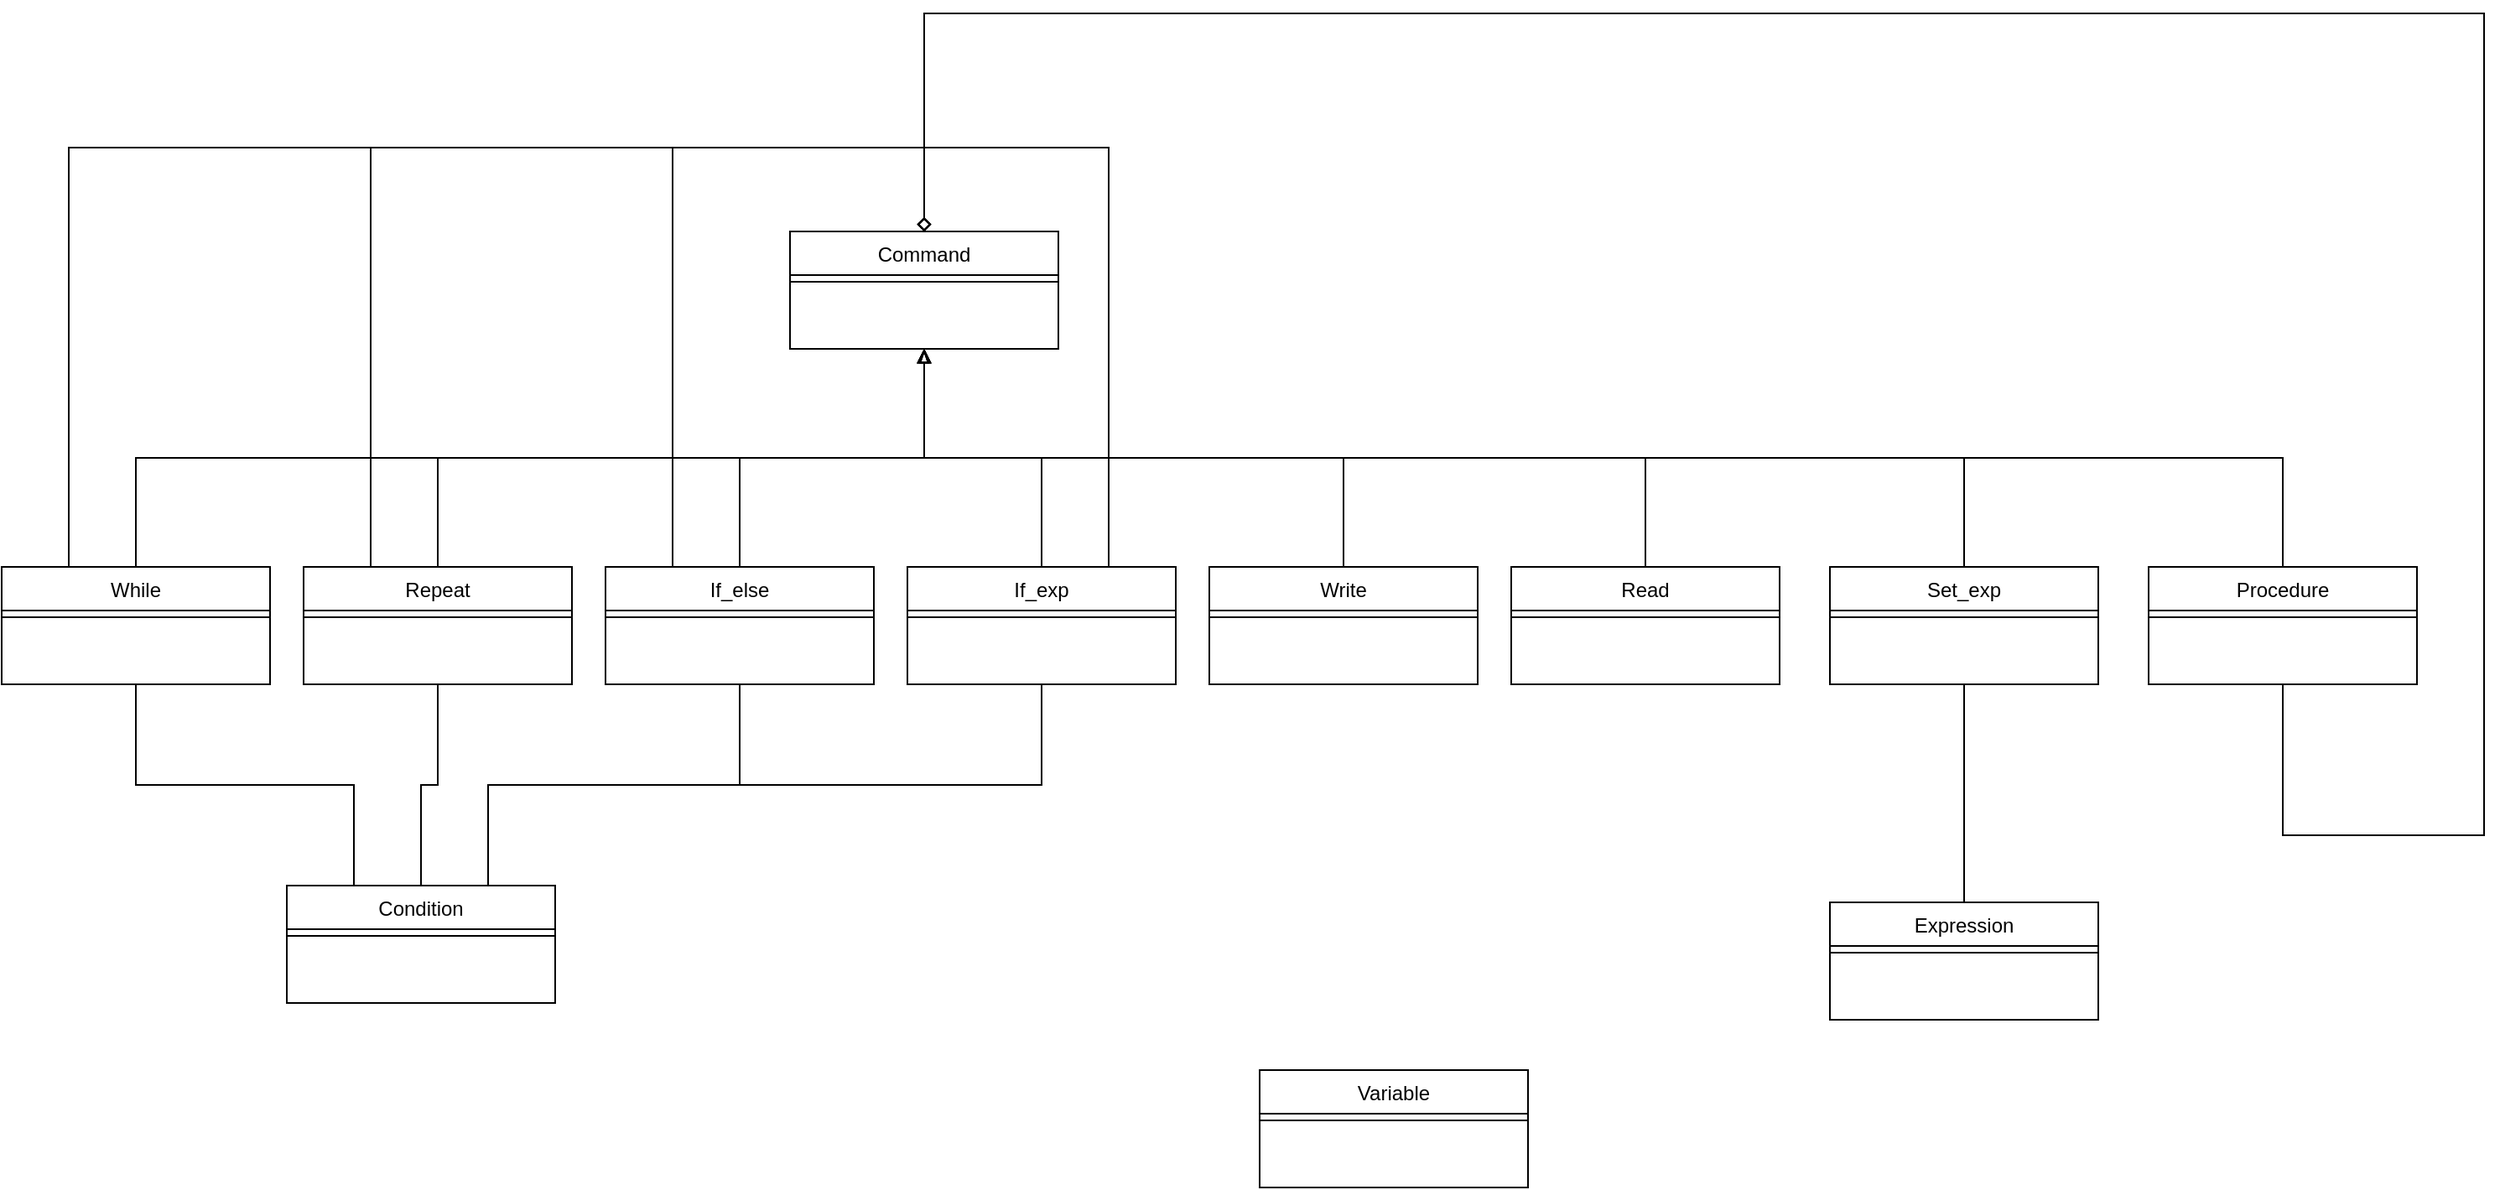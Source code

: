 <mxfile version="20.5.3" type="device"><diagram id="C5RBs43oDa-KdzZeNtuy" name="Page-1"><mxGraphModel dx="1497" dy="876" grid="1" gridSize="10" guides="1" tooltips="1" connect="1" arrows="1" fold="1" page="1" pageScale="1" pageWidth="827" pageHeight="1169" math="0" shadow="0"><root><mxCell id="WIyWlLk6GJQsqaUBKTNV-0"/><mxCell id="WIyWlLk6GJQsqaUBKTNV-1" parent="WIyWlLk6GJQsqaUBKTNV-0"/><mxCell id="zkfFHV4jXpPFQw0GAbJ--6" value="Variable" style="swimlane;fontStyle=0;align=center;verticalAlign=top;childLayout=stackLayout;horizontal=1;startSize=26;horizontalStack=0;resizeParent=1;resizeLast=0;collapsible=1;marginBottom=0;rounded=0;shadow=0;strokeWidth=1;" parent="WIyWlLk6GJQsqaUBKTNV-1" vertex="1"><mxGeometry x="790" y="1030" width="160" height="70" as="geometry"><mxRectangle x="130" y="380" width="160" height="26" as="alternateBounds"/></mxGeometry></mxCell><mxCell id="zkfFHV4jXpPFQw0GAbJ--9" value="" style="line;html=1;strokeWidth=1;align=left;verticalAlign=middle;spacingTop=-1;spacingLeft=3;spacingRight=3;rotatable=0;labelPosition=right;points=[];portConstraint=eastwest;" parent="zkfFHV4jXpPFQw0GAbJ--6" vertex="1"><mxGeometry y="26" width="160" height="8" as="geometry"/></mxCell><mxCell id="hHVVCHuiU2aX3ZDnBt28-47" style="edgeStyle=orthogonalEdgeStyle;rounded=0;orthogonalLoop=1;jettySize=auto;html=1;exitX=0.5;exitY=0;exitDx=0;exitDy=0;endArrow=none;endFill=0;" edge="1" parent="WIyWlLk6GJQsqaUBKTNV-1" source="hHVVCHuiU2aX3ZDnBt28-0" target="hHVVCHuiU2aX3ZDnBt28-12"><mxGeometry relative="1" as="geometry"/></mxCell><mxCell id="hHVVCHuiU2aX3ZDnBt28-49" style="edgeStyle=orthogonalEdgeStyle;rounded=0;orthogonalLoop=1;jettySize=auto;html=1;exitX=0.25;exitY=0;exitDx=0;exitDy=0;endArrow=none;endFill=0;" edge="1" parent="WIyWlLk6GJQsqaUBKTNV-1" source="hHVVCHuiU2aX3ZDnBt28-0" target="hHVVCHuiU2aX3ZDnBt28-14"><mxGeometry relative="1" as="geometry"/></mxCell><mxCell id="hHVVCHuiU2aX3ZDnBt28-50" style="edgeStyle=orthogonalEdgeStyle;rounded=0;orthogonalLoop=1;jettySize=auto;html=1;exitX=0.75;exitY=0;exitDx=0;exitDy=0;endArrow=none;endFill=0;" edge="1" parent="WIyWlLk6GJQsqaUBKTNV-1" source="hHVVCHuiU2aX3ZDnBt28-0" target="hHVVCHuiU2aX3ZDnBt28-10"><mxGeometry relative="1" as="geometry"/></mxCell><mxCell id="hHVVCHuiU2aX3ZDnBt28-51" style="edgeStyle=orthogonalEdgeStyle;rounded=0;orthogonalLoop=1;jettySize=auto;html=1;exitX=0.75;exitY=0;exitDx=0;exitDy=0;endArrow=none;endFill=0;" edge="1" parent="WIyWlLk6GJQsqaUBKTNV-1" source="hHVVCHuiU2aX3ZDnBt28-0" target="hHVVCHuiU2aX3ZDnBt28-8"><mxGeometry relative="1" as="geometry"/></mxCell><mxCell id="hHVVCHuiU2aX3ZDnBt28-0" value="Condition" style="swimlane;fontStyle=0;align=center;verticalAlign=top;childLayout=stackLayout;horizontal=1;startSize=26;horizontalStack=0;resizeParent=1;resizeLast=0;collapsible=1;marginBottom=0;rounded=0;shadow=0;strokeWidth=1;" vertex="1" parent="WIyWlLk6GJQsqaUBKTNV-1"><mxGeometry x="210" y="920" width="160" height="70" as="geometry"><mxRectangle x="130" y="380" width="160" height="26" as="alternateBounds"/></mxGeometry></mxCell><mxCell id="hHVVCHuiU2aX3ZDnBt28-1" value="" style="line;html=1;strokeWidth=1;align=left;verticalAlign=middle;spacingTop=-1;spacingLeft=3;spacingRight=3;rotatable=0;labelPosition=right;points=[];portConstraint=eastwest;" vertex="1" parent="hHVVCHuiU2aX3ZDnBt28-0"><mxGeometry y="26" width="160" height="8" as="geometry"/></mxCell><mxCell id="hHVVCHuiU2aX3ZDnBt28-53" style="edgeStyle=orthogonalEdgeStyle;rounded=0;orthogonalLoop=1;jettySize=auto;html=1;exitX=0.5;exitY=0;exitDx=0;exitDy=0;endArrow=blockThin;endFill=0;" edge="1" parent="WIyWlLk6GJQsqaUBKTNV-1" source="hHVVCHuiU2aX3ZDnBt28-2" target="hHVVCHuiU2aX3ZDnBt28-4"><mxGeometry relative="1" as="geometry"/></mxCell><mxCell id="hHVVCHuiU2aX3ZDnBt28-54" style="edgeStyle=orthogonalEdgeStyle;rounded=0;orthogonalLoop=1;jettySize=auto;html=1;exitX=0.5;exitY=1;exitDx=0;exitDy=0;endArrow=diamond;endFill=0;" edge="1" parent="WIyWlLk6GJQsqaUBKTNV-1" source="hHVVCHuiU2aX3ZDnBt28-2" target="hHVVCHuiU2aX3ZDnBt28-4"><mxGeometry relative="1" as="geometry"><Array as="points"><mxPoint x="1400" y="890"/><mxPoint x="1520" y="890"/><mxPoint x="1520" y="400"/><mxPoint x="590" y="400"/></Array></mxGeometry></mxCell><mxCell id="hHVVCHuiU2aX3ZDnBt28-2" value="Procedure" style="swimlane;fontStyle=0;align=center;verticalAlign=top;childLayout=stackLayout;horizontal=1;startSize=26;horizontalStack=0;resizeParent=1;resizeLast=0;collapsible=1;marginBottom=0;rounded=0;shadow=0;strokeWidth=1;" vertex="1" parent="WIyWlLk6GJQsqaUBKTNV-1"><mxGeometry x="1320" y="730" width="160" height="70" as="geometry"><mxRectangle x="130" y="380" width="160" height="26" as="alternateBounds"/></mxGeometry></mxCell><mxCell id="hHVVCHuiU2aX3ZDnBt28-3" value="" style="line;html=1;strokeWidth=1;align=left;verticalAlign=middle;spacingTop=-1;spacingLeft=3;spacingRight=3;rotatable=0;labelPosition=right;points=[];portConstraint=eastwest;" vertex="1" parent="hHVVCHuiU2aX3ZDnBt28-2"><mxGeometry y="26" width="160" height="8" as="geometry"/></mxCell><mxCell id="hHVVCHuiU2aX3ZDnBt28-4" value="Command" style="swimlane;fontStyle=0;align=center;verticalAlign=top;childLayout=stackLayout;horizontal=1;startSize=26;horizontalStack=0;resizeParent=1;resizeLast=0;collapsible=1;marginBottom=0;rounded=0;shadow=0;strokeWidth=1;" vertex="1" parent="WIyWlLk6GJQsqaUBKTNV-1"><mxGeometry x="510" y="530" width="160" height="70" as="geometry"><mxRectangle x="130" y="380" width="160" height="26" as="alternateBounds"/></mxGeometry></mxCell><mxCell id="hHVVCHuiU2aX3ZDnBt28-5" value="" style="line;html=1;strokeWidth=1;align=left;verticalAlign=middle;spacingTop=-1;spacingLeft=3;spacingRight=3;rotatable=0;labelPosition=right;points=[];portConstraint=eastwest;" vertex="1" parent="hHVVCHuiU2aX3ZDnBt28-4"><mxGeometry y="26" width="160" height="8" as="geometry"/></mxCell><mxCell id="hHVVCHuiU2aX3ZDnBt28-44" style="edgeStyle=orthogonalEdgeStyle;rounded=0;orthogonalLoop=1;jettySize=auto;html=1;endArrow=block;endFill=0;" edge="1" parent="WIyWlLk6GJQsqaUBKTNV-1" source="hHVVCHuiU2aX3ZDnBt28-8" target="hHVVCHuiU2aX3ZDnBt28-4"><mxGeometry relative="1" as="geometry"/></mxCell><mxCell id="hHVVCHuiU2aX3ZDnBt28-59" style="edgeStyle=orthogonalEdgeStyle;rounded=0;orthogonalLoop=1;jettySize=auto;html=1;exitX=0.75;exitY=0;exitDx=0;exitDy=0;endArrow=diamond;endFill=0;" edge="1" parent="WIyWlLk6GJQsqaUBKTNV-1" source="hHVVCHuiU2aX3ZDnBt28-8" target="hHVVCHuiU2aX3ZDnBt28-4"><mxGeometry relative="1" as="geometry"><Array as="points"><mxPoint x="700" y="480"/><mxPoint x="590" y="480"/></Array></mxGeometry></mxCell><mxCell id="hHVVCHuiU2aX3ZDnBt28-8" value="If_exp" style="swimlane;fontStyle=0;align=center;verticalAlign=top;childLayout=stackLayout;horizontal=1;startSize=26;horizontalStack=0;resizeParent=1;resizeLast=0;collapsible=1;marginBottom=0;rounded=0;shadow=0;strokeWidth=1;" vertex="1" parent="WIyWlLk6GJQsqaUBKTNV-1"><mxGeometry x="580" y="730" width="160" height="70" as="geometry"><mxRectangle x="130" y="380" width="160" height="26" as="alternateBounds"/></mxGeometry></mxCell><mxCell id="hHVVCHuiU2aX3ZDnBt28-9" value="" style="line;html=1;strokeWidth=1;align=left;verticalAlign=middle;spacingTop=-1;spacingLeft=3;spacingRight=3;rotatable=0;labelPosition=right;points=[];portConstraint=eastwest;" vertex="1" parent="hHVVCHuiU2aX3ZDnBt28-8"><mxGeometry y="26" width="160" height="8" as="geometry"/></mxCell><mxCell id="hHVVCHuiU2aX3ZDnBt28-43" style="edgeStyle=orthogonalEdgeStyle;rounded=0;orthogonalLoop=1;jettySize=auto;html=1;exitX=0.5;exitY=0;exitDx=0;exitDy=0;endArrow=block;endFill=0;" edge="1" parent="WIyWlLk6GJQsqaUBKTNV-1" source="hHVVCHuiU2aX3ZDnBt28-10" target="hHVVCHuiU2aX3ZDnBt28-4"><mxGeometry relative="1" as="geometry"/></mxCell><mxCell id="hHVVCHuiU2aX3ZDnBt28-58" style="edgeStyle=orthogonalEdgeStyle;rounded=0;orthogonalLoop=1;jettySize=auto;html=1;exitX=0.25;exitY=0;exitDx=0;exitDy=0;endArrow=diamond;endFill=0;" edge="1" parent="WIyWlLk6GJQsqaUBKTNV-1" source="hHVVCHuiU2aX3ZDnBt28-10" target="hHVVCHuiU2aX3ZDnBt28-4"><mxGeometry relative="1" as="geometry"><Array as="points"><mxPoint x="440" y="480"/><mxPoint x="590" y="480"/></Array></mxGeometry></mxCell><mxCell id="hHVVCHuiU2aX3ZDnBt28-10" value="If_else" style="swimlane;fontStyle=0;align=center;verticalAlign=top;childLayout=stackLayout;horizontal=1;startSize=26;horizontalStack=0;resizeParent=1;resizeLast=0;collapsible=1;marginBottom=0;rounded=0;shadow=0;strokeWidth=1;" vertex="1" parent="WIyWlLk6GJQsqaUBKTNV-1"><mxGeometry x="400" y="730" width="160" height="70" as="geometry"><mxRectangle x="130" y="380" width="160" height="26" as="alternateBounds"/></mxGeometry></mxCell><mxCell id="hHVVCHuiU2aX3ZDnBt28-11" value="" style="line;html=1;strokeWidth=1;align=left;verticalAlign=middle;spacingTop=-1;spacingLeft=3;spacingRight=3;rotatable=0;labelPosition=right;points=[];portConstraint=eastwest;" vertex="1" parent="hHVVCHuiU2aX3ZDnBt28-10"><mxGeometry y="26" width="160" height="8" as="geometry"/></mxCell><mxCell id="hHVVCHuiU2aX3ZDnBt28-42" style="edgeStyle=orthogonalEdgeStyle;rounded=0;orthogonalLoop=1;jettySize=auto;html=1;exitX=0.5;exitY=0;exitDx=0;exitDy=0;endArrow=block;endFill=0;" edge="1" parent="WIyWlLk6GJQsqaUBKTNV-1" source="hHVVCHuiU2aX3ZDnBt28-12" target="hHVVCHuiU2aX3ZDnBt28-4"><mxGeometry relative="1" as="geometry"/></mxCell><mxCell id="hHVVCHuiU2aX3ZDnBt28-57" style="edgeStyle=orthogonalEdgeStyle;rounded=0;orthogonalLoop=1;jettySize=auto;html=1;exitX=0.25;exitY=0;exitDx=0;exitDy=0;endArrow=diamond;endFill=0;" edge="1" parent="WIyWlLk6GJQsqaUBKTNV-1" source="hHVVCHuiU2aX3ZDnBt28-12" target="hHVVCHuiU2aX3ZDnBt28-4"><mxGeometry relative="1" as="geometry"><Array as="points"><mxPoint x="260" y="480"/><mxPoint x="590" y="480"/></Array></mxGeometry></mxCell><mxCell id="hHVVCHuiU2aX3ZDnBt28-12" value="Repeat" style="swimlane;fontStyle=0;align=center;verticalAlign=top;childLayout=stackLayout;horizontal=1;startSize=26;horizontalStack=0;resizeParent=1;resizeLast=0;collapsible=1;marginBottom=0;rounded=0;shadow=0;strokeWidth=1;" vertex="1" parent="WIyWlLk6GJQsqaUBKTNV-1"><mxGeometry x="220" y="730" width="160" height="70" as="geometry"><mxRectangle x="130" y="380" width="160" height="26" as="alternateBounds"/></mxGeometry></mxCell><mxCell id="hHVVCHuiU2aX3ZDnBt28-13" value="" style="line;html=1;strokeWidth=1;align=left;verticalAlign=middle;spacingTop=-1;spacingLeft=3;spacingRight=3;rotatable=0;labelPosition=right;points=[];portConstraint=eastwest;" vertex="1" parent="hHVVCHuiU2aX3ZDnBt28-12"><mxGeometry y="26" width="160" height="8" as="geometry"/></mxCell><mxCell id="hHVVCHuiU2aX3ZDnBt28-39" style="edgeStyle=orthogonalEdgeStyle;rounded=0;orthogonalLoop=1;jettySize=auto;html=1;exitX=0.5;exitY=0;exitDx=0;exitDy=0;endArrow=block;endFill=0;" edge="1" parent="WIyWlLk6GJQsqaUBKTNV-1" source="hHVVCHuiU2aX3ZDnBt28-14" target="hHVVCHuiU2aX3ZDnBt28-4"><mxGeometry relative="1" as="geometry"/></mxCell><mxCell id="hHVVCHuiU2aX3ZDnBt28-56" style="edgeStyle=orthogonalEdgeStyle;rounded=0;orthogonalLoop=1;jettySize=auto;html=1;exitX=0.25;exitY=0;exitDx=0;exitDy=0;endArrow=diamond;endFill=0;" edge="1" parent="WIyWlLk6GJQsqaUBKTNV-1" source="hHVVCHuiU2aX3ZDnBt28-14" target="hHVVCHuiU2aX3ZDnBt28-4"><mxGeometry relative="1" as="geometry"><Array as="points"><mxPoint x="80" y="480"/><mxPoint x="590" y="480"/></Array></mxGeometry></mxCell><mxCell id="hHVVCHuiU2aX3ZDnBt28-14" value="While" style="swimlane;fontStyle=0;align=center;verticalAlign=top;childLayout=stackLayout;horizontal=1;startSize=26;horizontalStack=0;resizeParent=1;resizeLast=0;collapsible=1;marginBottom=0;rounded=0;shadow=0;strokeWidth=1;" vertex="1" parent="WIyWlLk6GJQsqaUBKTNV-1"><mxGeometry x="40" y="730" width="160" height="70" as="geometry"><mxRectangle x="130" y="380" width="160" height="26" as="alternateBounds"/></mxGeometry></mxCell><mxCell id="hHVVCHuiU2aX3ZDnBt28-15" value="" style="line;html=1;strokeWidth=1;align=left;verticalAlign=middle;spacingTop=-1;spacingLeft=3;spacingRight=3;rotatable=0;labelPosition=right;points=[];portConstraint=eastwest;" vertex="1" parent="hHVVCHuiU2aX3ZDnBt28-14"><mxGeometry y="26" width="160" height="8" as="geometry"/></mxCell><mxCell id="hHVVCHuiU2aX3ZDnBt28-16" value="Expression" style="swimlane;fontStyle=0;align=center;verticalAlign=top;childLayout=stackLayout;horizontal=1;startSize=26;horizontalStack=0;resizeParent=1;resizeLast=0;collapsible=1;marginBottom=0;rounded=0;shadow=0;strokeWidth=1;" vertex="1" parent="WIyWlLk6GJQsqaUBKTNV-1"><mxGeometry x="1130" y="930" width="160" height="70" as="geometry"><mxRectangle x="130" y="380" width="160" height="26" as="alternateBounds"/></mxGeometry></mxCell><mxCell id="hHVVCHuiU2aX3ZDnBt28-17" value="" style="line;html=1;strokeWidth=1;align=left;verticalAlign=middle;spacingTop=-1;spacingLeft=3;spacingRight=3;rotatable=0;labelPosition=right;points=[];portConstraint=eastwest;" vertex="1" parent="hHVVCHuiU2aX3ZDnBt28-16"><mxGeometry y="26" width="160" height="8" as="geometry"/></mxCell><mxCell id="hHVVCHuiU2aX3ZDnBt28-46" style="edgeStyle=orthogonalEdgeStyle;rounded=0;orthogonalLoop=1;jettySize=auto;html=1;exitX=0.5;exitY=0;exitDx=0;exitDy=0;endArrow=block;endFill=0;" edge="1" parent="WIyWlLk6GJQsqaUBKTNV-1" source="hHVVCHuiU2aX3ZDnBt28-18" target="hHVVCHuiU2aX3ZDnBt28-4"><mxGeometry relative="1" as="geometry"/></mxCell><mxCell id="hHVVCHuiU2aX3ZDnBt28-18" value="Read" style="swimlane;fontStyle=0;align=center;verticalAlign=top;childLayout=stackLayout;horizontal=1;startSize=26;horizontalStack=0;resizeParent=1;resizeLast=0;collapsible=1;marginBottom=0;rounded=0;shadow=0;strokeWidth=1;" vertex="1" parent="WIyWlLk6GJQsqaUBKTNV-1"><mxGeometry x="940" y="730" width="160" height="70" as="geometry"><mxRectangle x="130" y="380" width="160" height="26" as="alternateBounds"/></mxGeometry></mxCell><mxCell id="hHVVCHuiU2aX3ZDnBt28-19" value="" style="line;html=1;strokeWidth=1;align=left;verticalAlign=middle;spacingTop=-1;spacingLeft=3;spacingRight=3;rotatable=0;labelPosition=right;points=[];portConstraint=eastwest;" vertex="1" parent="hHVVCHuiU2aX3ZDnBt28-18"><mxGeometry y="26" width="160" height="8" as="geometry"/></mxCell><mxCell id="hHVVCHuiU2aX3ZDnBt28-45" style="edgeStyle=orthogonalEdgeStyle;rounded=0;orthogonalLoop=1;jettySize=auto;html=1;exitX=0.5;exitY=0;exitDx=0;exitDy=0;endArrow=block;endFill=0;" edge="1" parent="WIyWlLk6GJQsqaUBKTNV-1" source="hHVVCHuiU2aX3ZDnBt28-20" target="hHVVCHuiU2aX3ZDnBt28-4"><mxGeometry relative="1" as="geometry"/></mxCell><mxCell id="hHVVCHuiU2aX3ZDnBt28-20" value="Write" style="swimlane;fontStyle=0;align=center;verticalAlign=top;childLayout=stackLayout;horizontal=1;startSize=26;horizontalStack=0;resizeParent=1;resizeLast=0;collapsible=1;marginBottom=0;rounded=0;shadow=0;strokeWidth=1;" vertex="1" parent="WIyWlLk6GJQsqaUBKTNV-1"><mxGeometry x="760" y="730" width="160" height="70" as="geometry"><mxRectangle x="130" y="380" width="160" height="26" as="alternateBounds"/></mxGeometry></mxCell><mxCell id="hHVVCHuiU2aX3ZDnBt28-21" value="" style="line;html=1;strokeWidth=1;align=left;verticalAlign=middle;spacingTop=-1;spacingLeft=3;spacingRight=3;rotatable=0;labelPosition=right;points=[];portConstraint=eastwest;" vertex="1" parent="hHVVCHuiU2aX3ZDnBt28-20"><mxGeometry y="26" width="160" height="8" as="geometry"/></mxCell><mxCell id="hHVVCHuiU2aX3ZDnBt28-52" style="edgeStyle=orthogonalEdgeStyle;rounded=0;orthogonalLoop=1;jettySize=auto;html=1;exitX=0.5;exitY=0;exitDx=0;exitDy=0;endArrow=blockThin;endFill=0;" edge="1" parent="WIyWlLk6GJQsqaUBKTNV-1" source="hHVVCHuiU2aX3ZDnBt28-22" target="hHVVCHuiU2aX3ZDnBt28-4"><mxGeometry relative="1" as="geometry"/></mxCell><mxCell id="hHVVCHuiU2aX3ZDnBt28-55" style="edgeStyle=orthogonalEdgeStyle;rounded=0;orthogonalLoop=1;jettySize=auto;html=1;exitX=0.5;exitY=1;exitDx=0;exitDy=0;endArrow=none;endFill=0;" edge="1" parent="WIyWlLk6GJQsqaUBKTNV-1" source="hHVVCHuiU2aX3ZDnBt28-22" target="hHVVCHuiU2aX3ZDnBt28-16"><mxGeometry relative="1" as="geometry"/></mxCell><mxCell id="hHVVCHuiU2aX3ZDnBt28-22" value="Set_exp" style="swimlane;fontStyle=0;align=center;verticalAlign=top;childLayout=stackLayout;horizontal=1;startSize=26;horizontalStack=0;resizeParent=1;resizeLast=0;collapsible=1;marginBottom=0;rounded=0;shadow=0;strokeWidth=1;" vertex="1" parent="WIyWlLk6GJQsqaUBKTNV-1"><mxGeometry x="1130" y="730" width="160" height="70" as="geometry"><mxRectangle x="130" y="380" width="160" height="26" as="alternateBounds"/></mxGeometry></mxCell><mxCell id="hHVVCHuiU2aX3ZDnBt28-23" value="" style="line;html=1;strokeWidth=1;align=left;verticalAlign=middle;spacingTop=-1;spacingLeft=3;spacingRight=3;rotatable=0;labelPosition=right;points=[];portConstraint=eastwest;" vertex="1" parent="hHVVCHuiU2aX3ZDnBt28-22"><mxGeometry y="26" width="160" height="8" as="geometry"/></mxCell></root></mxGraphModel></diagram></mxfile>